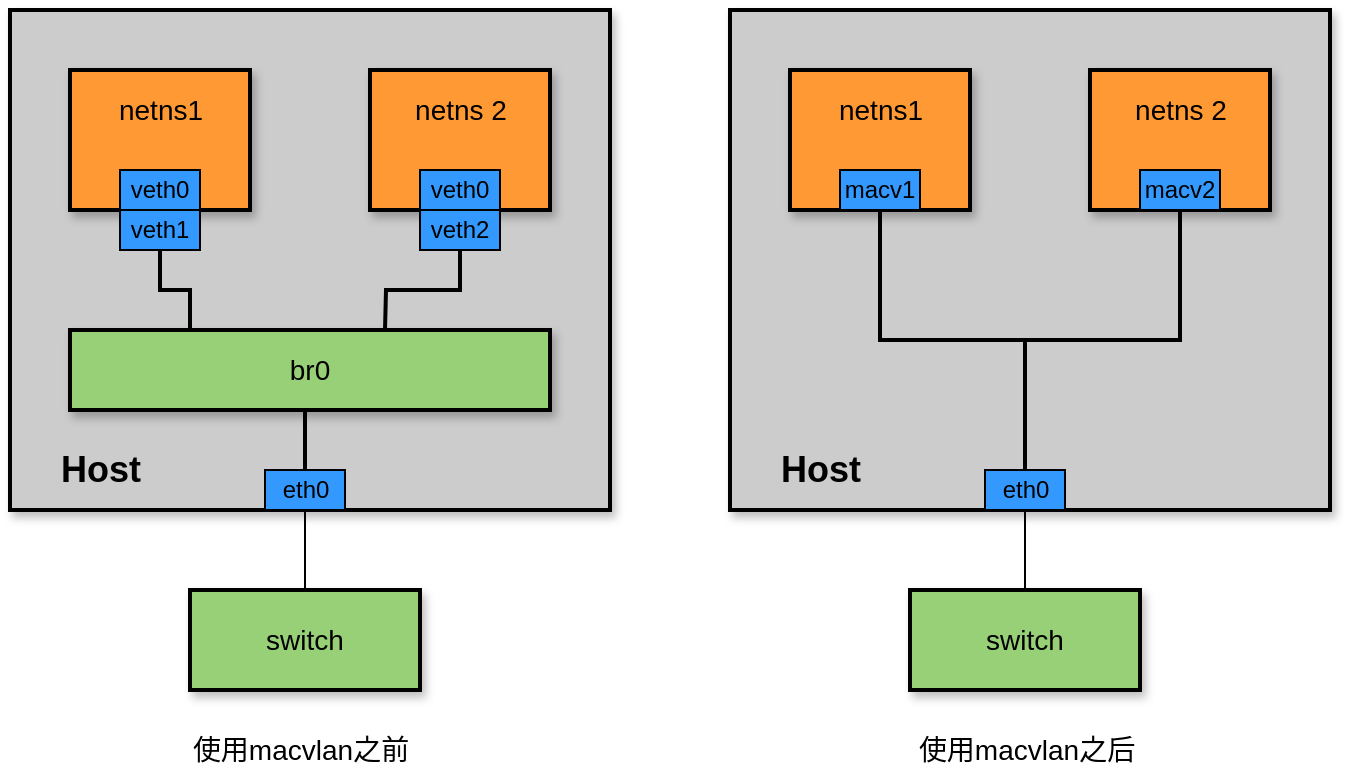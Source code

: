 <mxfile version="13.1.14" type="device"><diagram id="7U26s6v2oyI_hiLWyVBy" name="Page-1"><mxGraphModel dx="1186" dy="758" grid="1" gridSize="10" guides="1" tooltips="1" connect="1" arrows="1" fold="1" page="1" pageScale="1" pageWidth="850" pageHeight="1100" math="0" shadow="0"><root><mxCell id="0"/><mxCell id="1" parent="0"/><mxCell id="3jdmNNu2HWNOzYgyyhGM-11" value="" style="rounded=0;whiteSpace=wrap;html=1;fillColor=#CCCCCC;shadow=1;strokeWidth=2;" parent="1" vertex="1"><mxGeometry x="80" y="170" width="300" height="250" as="geometry"/></mxCell><mxCell id="3jdmNNu2HWNOzYgyyhGM-2" value="" style="rounded=0;whiteSpace=wrap;html=1;fillColor=#FF9933;shadow=1;strokeWidth=2;" parent="1" vertex="1"><mxGeometry x="110" y="200" width="90" height="70" as="geometry"/></mxCell><mxCell id="3jdmNNu2HWNOzYgyyhGM-72" style="endArrow=none;edgeStyle=orthogonalEdgeStyle;rounded=0;orthogonalLoop=1;jettySize=auto;html=1;exitX=0.5;exitY=1;exitDx=0;exitDy=0;entryX=0.5;entryY=0;entryDx=0;entryDy=0;strokeWidth=2;" parent="1" source="3jdmNNu2HWNOzYgyyhGM-9" target="3jdmNNu2HWNOzYgyyhGM-16" edge="1"><mxGeometry relative="1" as="geometry"/></mxCell><mxCell id="3jdmNNu2HWNOzYgyyhGM-9" value="&lt;font style=&quot;font-size: 14px&quot;&gt;br0&lt;/font&gt;" style="rounded=0;whiteSpace=wrap;html=1;fillColor=#97D077;shadow=1;strokeWidth=2;" parent="1" vertex="1"><mxGeometry x="110" y="330" width="240" height="40" as="geometry"/></mxCell><mxCell id="3jdmNNu2HWNOzYgyyhGM-13" value="&lt;font style=&quot;font-size: 14px&quot;&gt;switch&lt;/font&gt;" style="rounded=0;whiteSpace=wrap;html=1;fillColor=#97D077;shadow=1;strokeWidth=2;" parent="1" vertex="1"><mxGeometry x="170" y="460" width="115" height="50" as="geometry"/></mxCell><mxCell id="3jdmNNu2HWNOzYgyyhGM-73" style="endArrow=none;edgeStyle=orthogonalEdgeStyle;rounded=0;orthogonalLoop=1;jettySize=auto;html=1;exitX=0.5;exitY=1;exitDx=0;exitDy=0;entryX=0.5;entryY=0;entryDx=0;entryDy=0;fillColor=none;" parent="1" source="3jdmNNu2HWNOzYgyyhGM-16" target="3jdmNNu2HWNOzYgyyhGM-13" edge="1"><mxGeometry relative="1" as="geometry"/></mxCell><mxCell id="3jdmNNu2HWNOzYgyyhGM-16" value="eth0" style="rounded=0;whiteSpace=wrap;html=1;fillColor=#3399FF;" parent="1" vertex="1"><mxGeometry x="207.5" y="400" width="40" height="20" as="geometry"/></mxCell><mxCell id="3jdmNNu2HWNOzYgyyhGM-17" value="veth0" style="rounded=0;whiteSpace=wrap;html=1;fillColor=#3399FF;" parent="1" vertex="1"><mxGeometry x="135" y="250" width="40" height="20" as="geometry"/></mxCell><mxCell id="3jdmNNu2HWNOzYgyyhGM-69" style="endArrow=none;edgeStyle=orthogonalEdgeStyle;rounded=0;orthogonalLoop=1;jettySize=auto;html=1;exitX=0.5;exitY=1;exitDx=0;exitDy=0;entryX=0.25;entryY=0;entryDx=0;entryDy=0;fillColor=none;strokeWidth=2;" parent="1" source="3jdmNNu2HWNOzYgyyhGM-18" target="3jdmNNu2HWNOzYgyyhGM-9" edge="1"><mxGeometry relative="1" as="geometry"/></mxCell><mxCell id="3jdmNNu2HWNOzYgyyhGM-18" value="veth1" style="rounded=0;whiteSpace=wrap;html=1;fillColor=#3399FF;" parent="1" vertex="1"><mxGeometry x="135" y="270" width="40" height="20" as="geometry"/></mxCell><mxCell id="3jdmNNu2HWNOzYgyyhGM-19" value="&lt;font style=&quot;font-size: 14px&quot;&gt;netns1&lt;/font&gt;" style="text;html=1;align=center;verticalAlign=middle;resizable=0;points=[];autosize=1;fillColor=none;" parent="1" vertex="1"><mxGeometry x="125" y="210" width="60" height="20" as="geometry"/></mxCell><mxCell id="3jdmNNu2HWNOzYgyyhGM-24" value="" style="rounded=0;whiteSpace=wrap;html=1;fillColor=#FF9933;shadow=1;strokeWidth=2;" parent="1" vertex="1"><mxGeometry x="260" y="200" width="90" height="70" as="geometry"/></mxCell><mxCell id="3jdmNNu2HWNOzYgyyhGM-25" value="veth0" style="rounded=0;whiteSpace=wrap;html=1;fillColor=#3399FF;" parent="1" vertex="1"><mxGeometry x="285" y="250" width="40" height="20" as="geometry"/></mxCell><mxCell id="3jdmNNu2HWNOzYgyyhGM-71" style="endArrow=none;edgeStyle=orthogonalEdgeStyle;rounded=0;orthogonalLoop=1;jettySize=auto;html=1;exitX=0.5;exitY=1;exitDx=0;exitDy=0;entryX=0.75;entryY=0;entryDx=0;entryDy=0;fillColor=none;strokeWidth=2;" parent="1" source="3jdmNNu2HWNOzYgyyhGM-26" edge="1"><mxGeometry relative="1" as="geometry"><mxPoint x="267.5" y="330" as="targetPoint"/></mxGeometry></mxCell><mxCell id="3jdmNNu2HWNOzYgyyhGM-26" value="veth2" style="rounded=0;whiteSpace=wrap;html=1;fillColor=#3399FF;" parent="1" vertex="1"><mxGeometry x="285" y="270" width="40" height="20" as="geometry"/></mxCell><mxCell id="3jdmNNu2HWNOzYgyyhGM-27" value="&lt;font style=&quot;font-size: 14px&quot;&gt;netns 2&lt;/font&gt;" style="text;html=1;align=center;verticalAlign=middle;resizable=0;points=[];autosize=1;fillColor=none;" parent="1" vertex="1"><mxGeometry x="275" y="210" width="60" height="20" as="geometry"/></mxCell><mxCell id="3jdmNNu2HWNOzYgyyhGM-28" value="&lt;font style=&quot;font-size: 18px&quot;&gt;&lt;b&gt;Host&lt;/b&gt;&lt;/font&gt;" style="text;html=1;align=center;verticalAlign=middle;resizable=0;points=[];autosize=1;fillColor=none;" parent="1" vertex="1"><mxGeometry x="95" y="390" width="60" height="20" as="geometry"/></mxCell><mxCell id="B_RgDuUZ2rfVtPrmDT5w-3" value="" style="rounded=0;whiteSpace=wrap;html=1;fillColor=#CCCCCC;shadow=1;strokeWidth=2;" vertex="1" parent="1"><mxGeometry x="440" y="170" width="300" height="250" as="geometry"/></mxCell><mxCell id="B_RgDuUZ2rfVtPrmDT5w-24" style="edgeStyle=orthogonalEdgeStyle;rounded=0;orthogonalLoop=1;jettySize=auto;html=1;exitX=0.5;exitY=1;exitDx=0;exitDy=0;entryX=0.5;entryY=0;entryDx=0;entryDy=0;endArrow=none;endFill=0;strokeWidth=2;" edge="1" parent="1" source="B_RgDuUZ2rfVtPrmDT5w-4" target="B_RgDuUZ2rfVtPrmDT5w-9"><mxGeometry relative="1" as="geometry"/></mxCell><mxCell id="B_RgDuUZ2rfVtPrmDT5w-4" value="" style="rounded=0;whiteSpace=wrap;html=1;fillColor=#FF9933;shadow=1;strokeWidth=2;" vertex="1" parent="1"><mxGeometry x="470" y="200" width="90" height="70" as="geometry"/></mxCell><mxCell id="B_RgDuUZ2rfVtPrmDT5w-7" value="&lt;font style=&quot;font-size: 14px&quot;&gt;switch&lt;/font&gt;" style="rounded=0;whiteSpace=wrap;html=1;fillColor=#97D077;shadow=1;strokeWidth=2;" vertex="1" parent="1"><mxGeometry x="530" y="460" width="115" height="50" as="geometry"/></mxCell><mxCell id="B_RgDuUZ2rfVtPrmDT5w-8" style="endArrow=none;edgeStyle=orthogonalEdgeStyle;rounded=0;orthogonalLoop=1;jettySize=auto;html=1;exitX=0.5;exitY=1;exitDx=0;exitDy=0;entryX=0.5;entryY=0;entryDx=0;entryDy=0;fillColor=none;" edge="1" parent="1" source="B_RgDuUZ2rfVtPrmDT5w-9" target="B_RgDuUZ2rfVtPrmDT5w-7"><mxGeometry relative="1" as="geometry"/></mxCell><mxCell id="B_RgDuUZ2rfVtPrmDT5w-9" value="eth0" style="rounded=0;whiteSpace=wrap;html=1;fillColor=#3399FF;" vertex="1" parent="1"><mxGeometry x="567.5" y="400" width="40" height="20" as="geometry"/></mxCell><mxCell id="B_RgDuUZ2rfVtPrmDT5w-10" value="macv1" style="rounded=0;whiteSpace=wrap;html=1;fillColor=#3399FF;" vertex="1" parent="1"><mxGeometry x="495" y="250" width="40" height="20" as="geometry"/></mxCell><mxCell id="B_RgDuUZ2rfVtPrmDT5w-13" value="&lt;font style=&quot;font-size: 14px&quot;&gt;netns1&lt;/font&gt;" style="text;html=1;align=center;verticalAlign=middle;resizable=0;points=[];autosize=1;fillColor=none;" vertex="1" parent="1"><mxGeometry x="485" y="210" width="60" height="20" as="geometry"/></mxCell><mxCell id="B_RgDuUZ2rfVtPrmDT5w-25" style="edgeStyle=orthogonalEdgeStyle;rounded=0;orthogonalLoop=1;jettySize=auto;html=1;exitX=0.5;exitY=1;exitDx=0;exitDy=0;entryX=0.5;entryY=0;entryDx=0;entryDy=0;endArrow=none;endFill=0;strokeWidth=2;" edge="1" parent="1" source="B_RgDuUZ2rfVtPrmDT5w-14" target="B_RgDuUZ2rfVtPrmDT5w-9"><mxGeometry relative="1" as="geometry"/></mxCell><mxCell id="B_RgDuUZ2rfVtPrmDT5w-14" value="" style="rounded=0;whiteSpace=wrap;html=1;fillColor=#FF9933;shadow=1;strokeWidth=2;" vertex="1" parent="1"><mxGeometry x="620" y="200" width="90" height="70" as="geometry"/></mxCell><mxCell id="B_RgDuUZ2rfVtPrmDT5w-15" value="macv2" style="rounded=0;whiteSpace=wrap;html=1;fillColor=#3399FF;" vertex="1" parent="1"><mxGeometry x="645" y="250" width="40" height="20" as="geometry"/></mxCell><mxCell id="B_RgDuUZ2rfVtPrmDT5w-18" value="&lt;font style=&quot;font-size: 14px&quot;&gt;netns 2&lt;/font&gt;" style="text;html=1;align=center;verticalAlign=middle;resizable=0;points=[];autosize=1;fillColor=none;" vertex="1" parent="1"><mxGeometry x="635" y="210" width="60" height="20" as="geometry"/></mxCell><mxCell id="B_RgDuUZ2rfVtPrmDT5w-19" value="&lt;font style=&quot;font-size: 18px&quot;&gt;&lt;b&gt;Host&lt;/b&gt;&lt;/font&gt;" style="text;html=1;align=center;verticalAlign=middle;resizable=0;points=[];autosize=1;fillColor=none;" vertex="1" parent="1"><mxGeometry x="455" y="390" width="60" height="20" as="geometry"/></mxCell><mxCell id="B_RgDuUZ2rfVtPrmDT5w-20" value="&lt;font style=&quot;font-size: 14px&quot;&gt;使用macvlan之前&lt;/font&gt;" style="text;html=1;align=center;verticalAlign=middle;resizable=0;points=[];autosize=1;" vertex="1" parent="1"><mxGeometry x="165" y="530" width="120" height="20" as="geometry"/></mxCell><mxCell id="B_RgDuUZ2rfVtPrmDT5w-21" value="&lt;font style=&quot;font-size: 14px&quot;&gt;使用macvlan之后&lt;/font&gt;" style="text;html=1;align=center;verticalAlign=middle;resizable=0;points=[];autosize=1;" vertex="1" parent="1"><mxGeometry x="527.5" y="530" width="120" height="20" as="geometry"/></mxCell></root></mxGraphModel></diagram></mxfile>